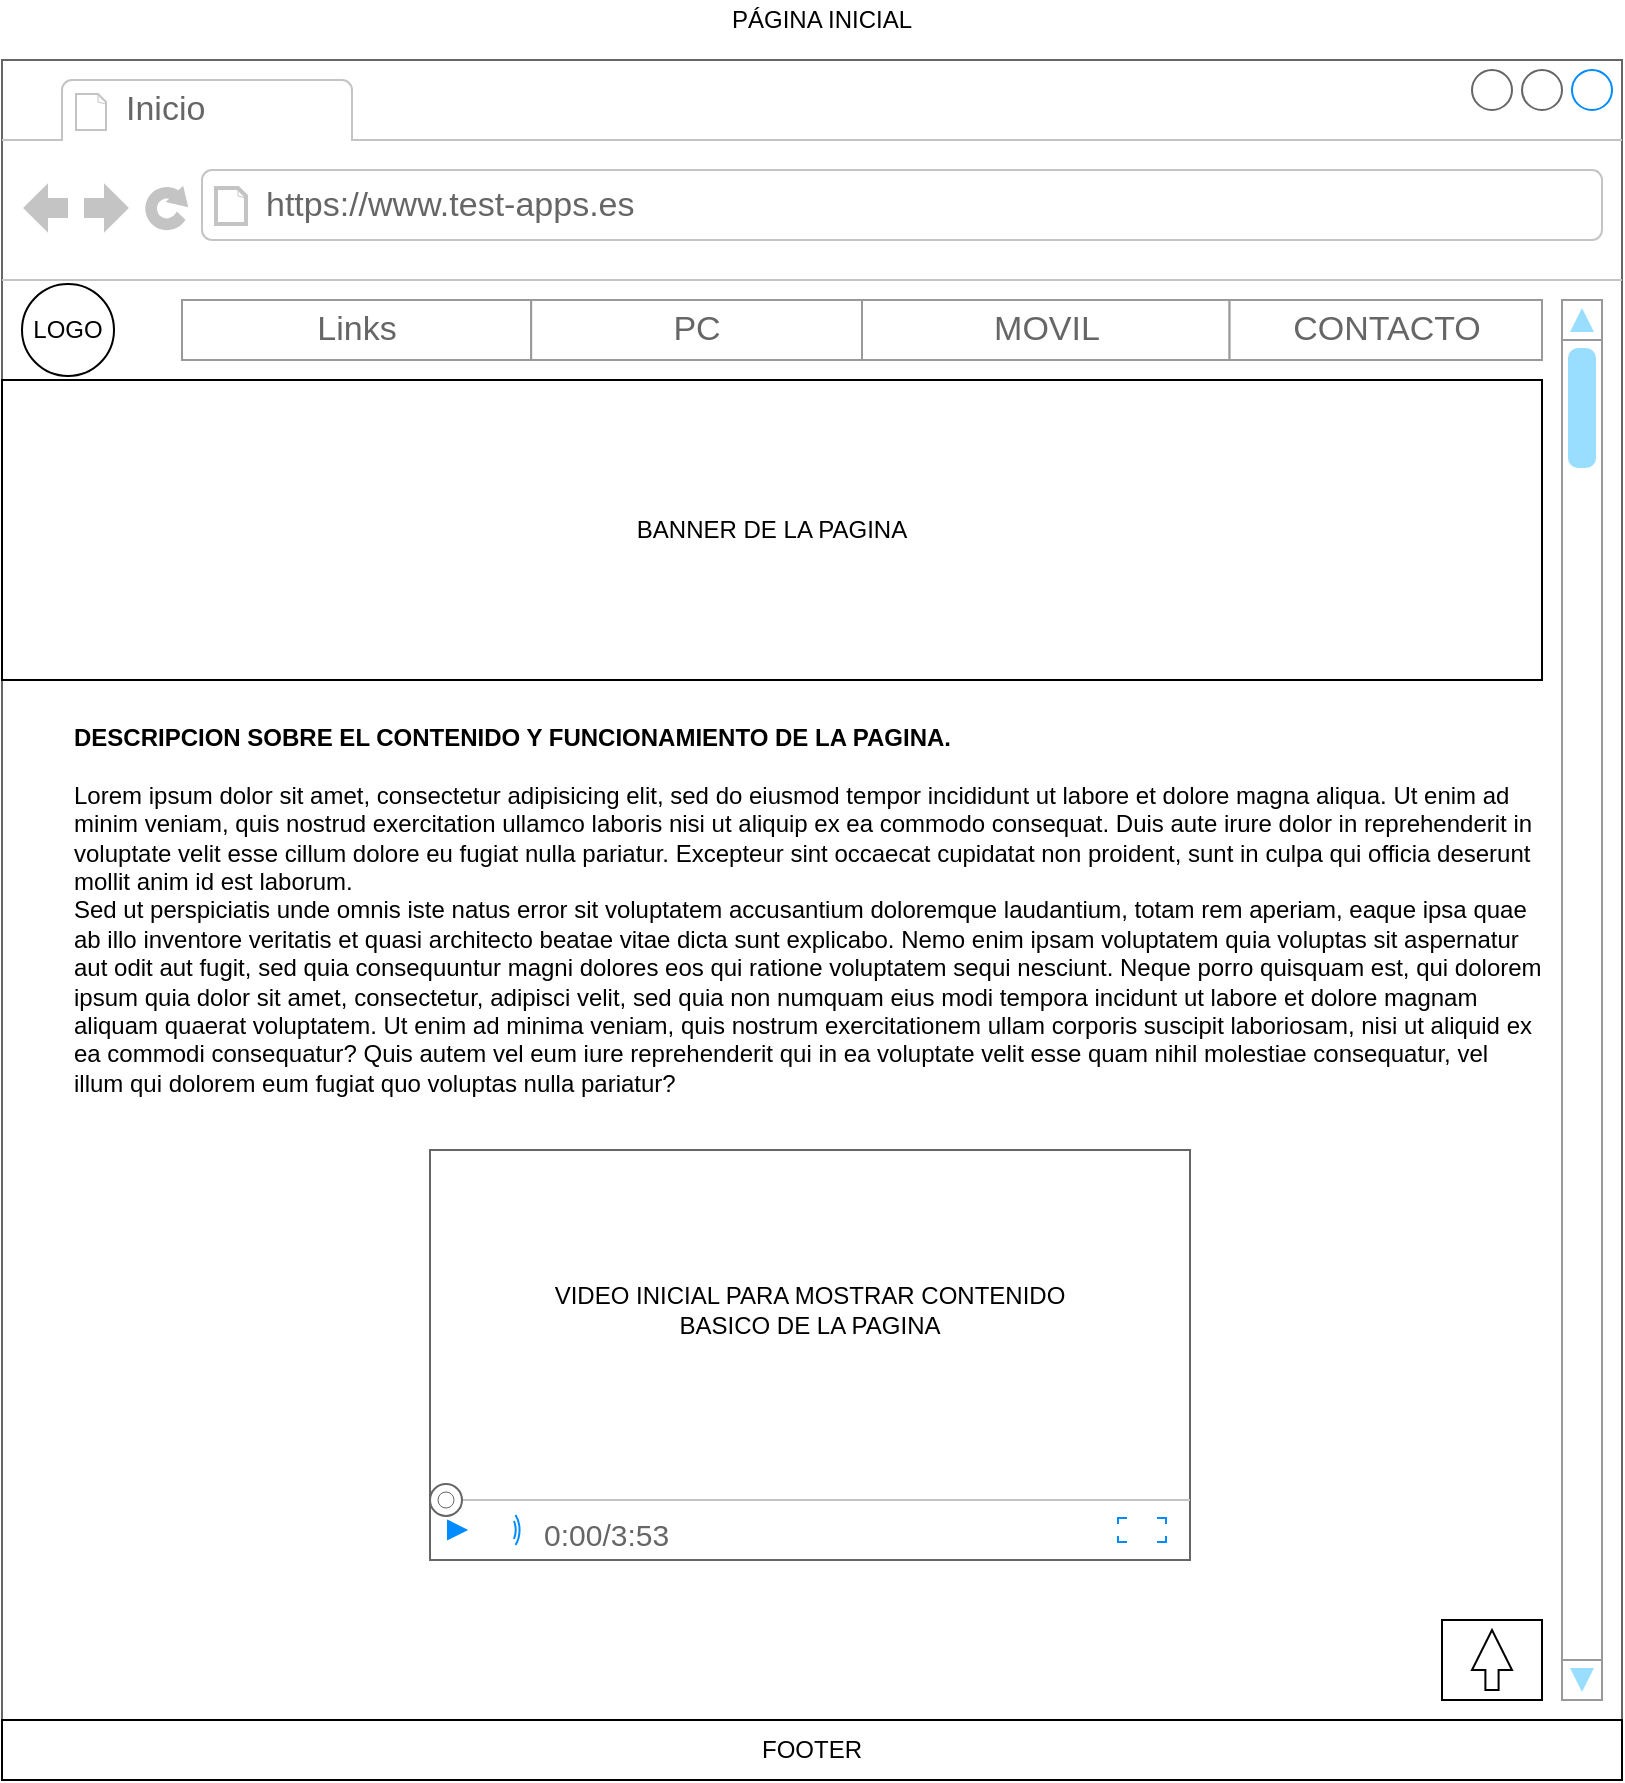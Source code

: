 <mxfile version="14.7.0" type="device"><diagram id="CsyZu3X-iNFYBTB5D49v" name="Page-1"><mxGraphModel dx="1422" dy="762" grid="1" gridSize="10" guides="1" tooltips="1" connect="1" arrows="1" fold="1" page="1" pageScale="1" pageWidth="827" pageHeight="1169" background="#ffffff" math="0" shadow="0"><root><mxCell id="0"/><mxCell id="1" parent="0"/><mxCell id="AO9TKOxJdpYMBtXHLgIr-1" value="" style="strokeWidth=1;shadow=0;dashed=0;align=center;html=1;shape=mxgraph.mockup.containers.browserWindow;rSize=0;strokeColor=#666666;strokeColor2=#008cff;strokeColor3=#c4c4c4;mainText=,;recursiveResize=0;" vertex="1" parent="1"><mxGeometry x="10" y="40" width="810" height="860" as="geometry"/></mxCell><mxCell id="AO9TKOxJdpYMBtXHLgIr-2" value="Inicio" style="strokeWidth=1;shadow=0;dashed=0;align=center;html=1;shape=mxgraph.mockup.containers.anchor;fontSize=17;fontColor=#666666;align=left;" vertex="1" parent="AO9TKOxJdpYMBtXHLgIr-1"><mxGeometry x="60" y="12" width="140" height="26" as="geometry"/></mxCell><mxCell id="AO9TKOxJdpYMBtXHLgIr-3" value="https://www.test-apps.es" style="strokeWidth=1;shadow=0;dashed=0;align=center;html=1;shape=mxgraph.mockup.containers.anchor;rSize=0;fontSize=17;fontColor=#666666;align=left;" vertex="1" parent="AO9TKOxJdpYMBtXHLgIr-1"><mxGeometry x="130" y="60" width="380" height="26" as="geometry"/></mxCell><mxCell id="AO9TKOxJdpYMBtXHLgIr-11" value="" style="verticalLabelPosition=bottom;shadow=0;dashed=0;align=center;html=1;verticalAlign=top;strokeWidth=1;shape=mxgraph.mockup.navigation.scrollBar;strokeColor=#999999;barPos=99.333;fillColor2=#99ddff;strokeColor2=none;direction=north;" vertex="1" parent="AO9TKOxJdpYMBtXHLgIr-1"><mxGeometry x="780" y="120" width="20" height="700" as="geometry"/></mxCell><mxCell id="AO9TKOxJdpYMBtXHLgIr-12" value="&lt;b&gt;DESCRIPCION SOBRE EL CONTENIDO Y FUNCIONAMIENTO DE LA PAGINA.&lt;/b&gt;&lt;br&gt;&lt;br&gt;Lorem ipsum dolor sit amet, consectetur adipisicing elit, sed do eiusmod tempor incididunt ut labore et dolore magna aliqua. Ut enim ad minim veniam, quis nostrud exercitation ullamco laboris nisi ut aliquip ex ea commodo consequat. Duis aute irure dolor in reprehenderit in voluptate velit esse cillum dolore eu fugiat nulla pariatur. Excepteur sint occaecat cupidatat non proident, sunt in culpa qui officia deserunt mollit anim id est laborum.&lt;br&gt;Sed ut perspiciatis unde omnis iste natus error sit voluptatem accusantium doloremque laudantium, totam rem aperiam, eaque ipsa quae ab illo inventore veritatis et quasi architecto beatae vitae dicta sunt explicabo. Nemo enim ipsam voluptatem quia voluptas sit aspernatur aut odit aut fugit, sed quia consequuntur magni dolores eos qui ratione voluptatem sequi nesciunt. Neque porro quisquam est, qui dolorem ipsum quia dolor sit amet, consectetur, adipisci velit, sed quia non numquam eius modi tempora incidunt ut labore et dolore magnam aliquam quaerat voluptatem. Ut enim ad minima veniam, quis nostrum exercitationem ullam corporis suscipit laboriosam, nisi ut aliquid ex ea commodi consequatur? Quis autem vel eum iure reprehenderit qui in ea voluptate velit esse quam nihil molestiae consequatur, vel illum qui dolorem eum fugiat quo voluptas nulla pariatur?" style="text;spacingTop=-5;whiteSpace=wrap;html=1;align=left;fontSize=12;fontFamily=Helvetica;fillColor=none;strokeColor=none;" vertex="1" parent="AO9TKOxJdpYMBtXHLgIr-1"><mxGeometry x="34" y="330" width="736" height="170" as="geometry"/></mxCell><mxCell id="AO9TKOxJdpYMBtXHLgIr-4" value="" style="strokeWidth=1;shadow=0;dashed=0;align=center;html=1;shape=mxgraph.mockup.forms.rrect;rSize=0;strokeColor=#999999;" vertex="1" parent="AO9TKOxJdpYMBtXHLgIr-1"><mxGeometry x="90" y="120" width="680" height="30" as="geometry"/></mxCell><mxCell id="AO9TKOxJdpYMBtXHLgIr-5" value="Links" style="strokeColor=inherit;fillColor=inherit;gradientColor=inherit;strokeWidth=1;shadow=0;dashed=0;align=center;html=1;shape=mxgraph.mockup.forms.rrect;rSize=0;fontSize=17;fontColor=#666666;" vertex="1" parent="AO9TKOxJdpYMBtXHLgIr-4"><mxGeometry width="174.595" height="30" as="geometry"/></mxCell><mxCell id="AO9TKOxJdpYMBtXHLgIr-6" value="PC" style="strokeColor=inherit;fillColor=inherit;gradientColor=inherit;strokeWidth=1;shadow=0;dashed=0;align=center;html=1;shape=mxgraph.mockup.forms.rrect;rSize=0;fontSize=17;fontColor=#666666;" vertex="1" parent="AO9TKOxJdpYMBtXHLgIr-4"><mxGeometry x="174.595" width="165.405" height="30" as="geometry"/></mxCell><mxCell id="AO9TKOxJdpYMBtXHLgIr-7" value="MOVIL" style="strokeColor=inherit;fillColor=inherit;gradientColor=inherit;strokeWidth=1;shadow=0;dashed=0;align=center;html=1;shape=mxgraph.mockup.forms.rrect;rSize=0;fontSize=17;fontColor=#666666;" vertex="1" parent="AO9TKOxJdpYMBtXHLgIr-4"><mxGeometry x="340" width="183.784" height="30" as="geometry"/></mxCell><mxCell id="AO9TKOxJdpYMBtXHLgIr-8" value="CONTACTO" style="strokeColor=inherit;fillColor=inherit;gradientColor=inherit;strokeWidth=1;shadow=0;dashed=0;align=center;html=1;shape=mxgraph.mockup.forms.rrect;rSize=0;fontSize=17;fontColor=#666666;" vertex="1" parent="AO9TKOxJdpYMBtXHLgIr-4"><mxGeometry x="523.784" width="156.216" height="30" as="geometry"/></mxCell><mxCell id="AO9TKOxJdpYMBtXHLgIr-13" value="BANNER DE LA PAGINA" style="rounded=0;whiteSpace=wrap;html=1;" vertex="1" parent="AO9TKOxJdpYMBtXHLgIr-1"><mxGeometry y="160" width="770" height="150" as="geometry"/></mxCell><mxCell id="AO9TKOxJdpYMBtXHLgIr-14" value="LOGO" style="ellipse;whiteSpace=wrap;html=1;aspect=fixed;" vertex="1" parent="AO9TKOxJdpYMBtXHLgIr-1"><mxGeometry x="10" y="112" width="46" height="46" as="geometry"/></mxCell><mxCell id="AO9TKOxJdpYMBtXHLgIr-16" value="" style="rounded=0;whiteSpace=wrap;html=1;" vertex="1" parent="AO9TKOxJdpYMBtXHLgIr-1"><mxGeometry x="720" y="780" width="50" height="40" as="geometry"/></mxCell><mxCell id="AO9TKOxJdpYMBtXHLgIr-23" value="FOOTER" style="rounded=0;whiteSpace=wrap;html=1;" vertex="1" parent="AO9TKOxJdpYMBtXHLgIr-1"><mxGeometry y="830" width="810" height="30" as="geometry"/></mxCell><mxCell id="AO9TKOxJdpYMBtXHLgIr-18" value="" style="html=1;shadow=0;dashed=0;align=center;verticalAlign=middle;shape=mxgraph.arrows2.arrow;dy=0.67;dx=20;notch=0;rotation=-90;" vertex="1" parent="1"><mxGeometry x="740" y="830" width="30" height="20" as="geometry"/></mxCell><mxCell id="AO9TKOxJdpYMBtXHLgIr-21" value="" style="verticalLabelPosition=bottom;shadow=0;dashed=0;align=center;html=1;verticalAlign=top;strokeWidth=1;shape=mxgraph.mockup.containers.videoPlayer;strokeColor=#666666;strokeColor2=#008cff;strokeColor3=#c4c4c4;textColor=#666666;fillColor2=#008cff;barHeight=30;barPos=0;" vertex="1" parent="1"><mxGeometry x="224" y="585" width="380" height="205" as="geometry"/></mxCell><mxCell id="AO9TKOxJdpYMBtXHLgIr-22" value="VIDEO INICIAL PARA MOSTRAR CONTENIDO BASICO DE LA PAGINA" style="text;html=1;strokeColor=none;fillColor=none;align=center;verticalAlign=middle;whiteSpace=wrap;rounded=0;" vertex="1" parent="1"><mxGeometry x="284" y="650" width="260" height="30" as="geometry"/></mxCell><mxCell id="AO9TKOxJdpYMBtXHLgIr-24" value="PÁGINA INICIAL" style="text;html=1;strokeColor=none;fillColor=none;align=center;verticalAlign=middle;whiteSpace=wrap;rounded=0;" vertex="1" parent="1"><mxGeometry x="40" y="10" width="760" height="20" as="geometry"/></mxCell></root></mxGraphModel></diagram></mxfile>